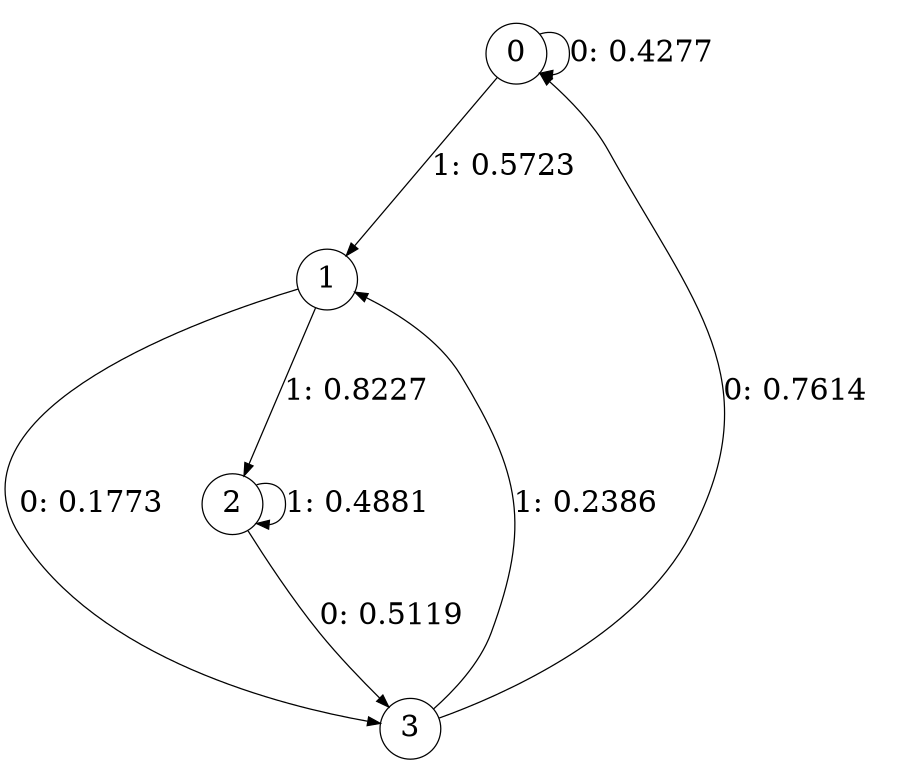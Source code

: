 digraph "ch6faceL2" {
size = "6,8.5";
ratio = "fill";
node [shape = circle];
node [fontsize = 24];
edge [fontsize = 24];
0 -> 0 [label = "0: 0.4277   "];
0 -> 1 [label = "1: 0.5723   "];
1 -> 3 [label = "0: 0.1773   "];
1 -> 2 [label = "1: 0.8227   "];
2 -> 3 [label = "0: 0.5119   "];
2 -> 2 [label = "1: 0.4881   "];
3 -> 0 [label = "0: 0.7614   "];
3 -> 1 [label = "1: 0.2386   "];
}